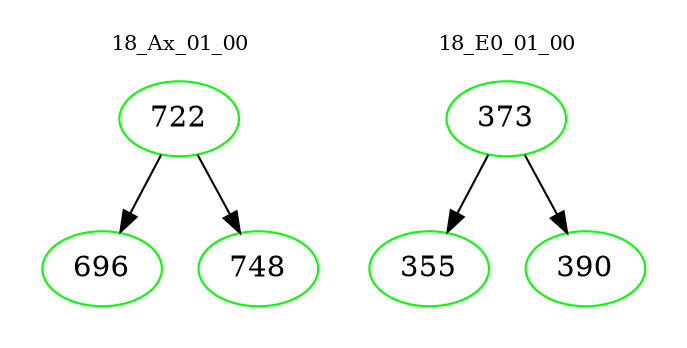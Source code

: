 digraph{
subgraph cluster_0 {
color = white
label = "18_Ax_01_00";
fontsize=10;
T0_722 [label="722", color="green"]
T0_722 -> T0_696 [color="black"]
T0_696 [label="696", color="green"]
T0_722 -> T0_748 [color="black"]
T0_748 [label="748", color="green"]
}
subgraph cluster_1 {
color = white
label = "18_E0_01_00";
fontsize=10;
T1_373 [label="373", color="green"]
T1_373 -> T1_355 [color="black"]
T1_355 [label="355", color="green"]
T1_373 -> T1_390 [color="black"]
T1_390 [label="390", color="green"]
}
}
